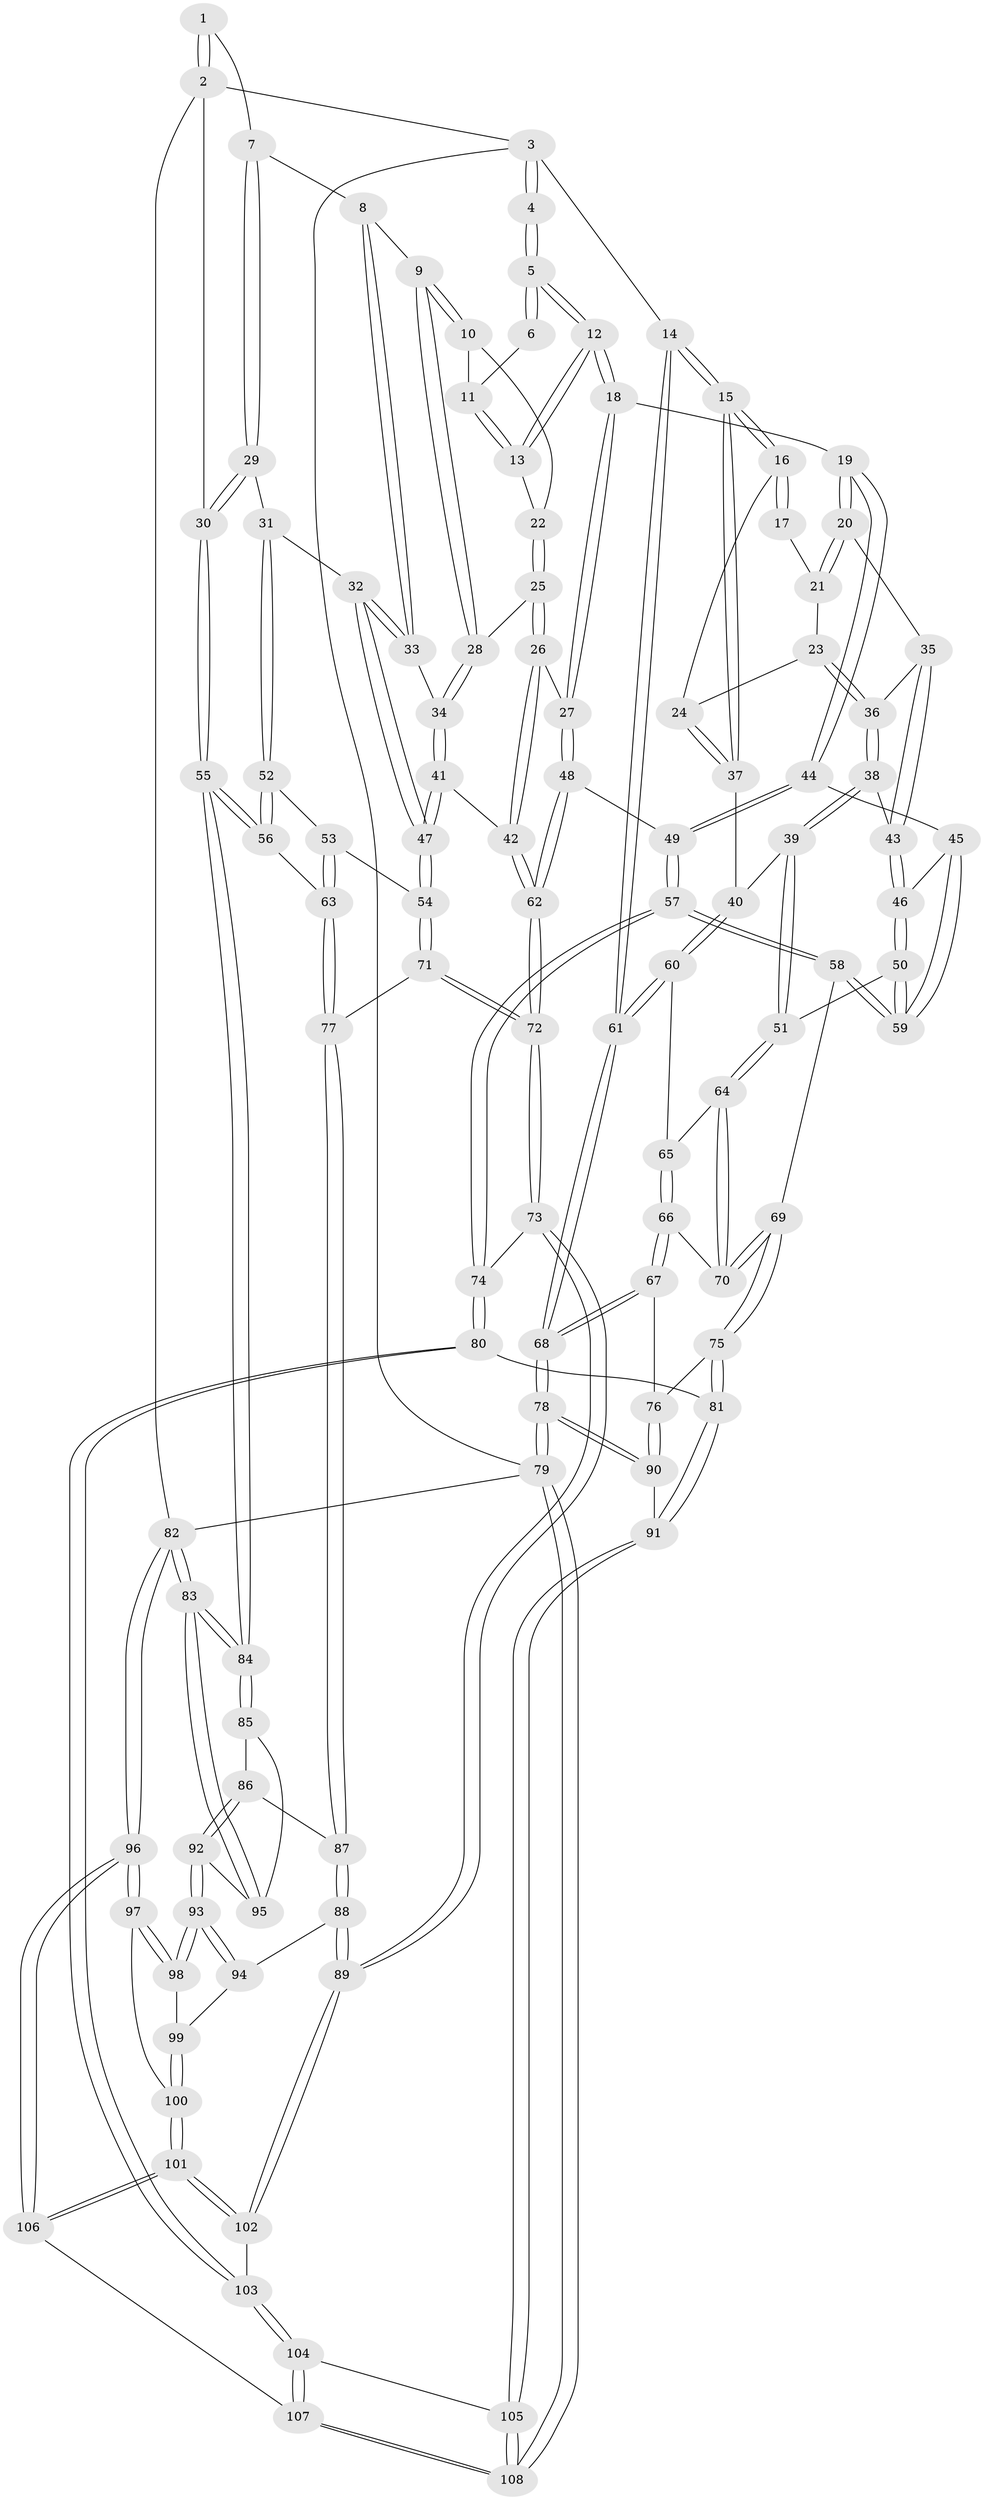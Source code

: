 // Generated by graph-tools (version 1.1) at 2025/27/03/09/25 03:27:12]
// undirected, 108 vertices, 267 edges
graph export_dot {
graph [start="1"]
  node [color=gray90,style=filled];
  1 [pos="+0.7856030407842127+0"];
  2 [pos="+1+0"];
  3 [pos="+0+0"];
  4 [pos="+0.21217069991976226+0"];
  5 [pos="+0.4136036680839004+0"];
  6 [pos="+0.6834615053038416+0"];
  7 [pos="+0.8239339587851586+0.02875775986834484"];
  8 [pos="+0.7344093522399804+0.08674863842613131"];
  9 [pos="+0.7091417197850641+0.0890591457625543"];
  10 [pos="+0.6623072547781093+0"];
  11 [pos="+0.6642866232067048+0"];
  12 [pos="+0.435270582074816+0.04201527012516626"];
  13 [pos="+0.5744721596263044+0.05276003154076769"];
  14 [pos="+0+0.030089338933540436"];
  15 [pos="+0+0.037410743996336746"];
  16 [pos="+0.0868069629619029+0.07932777122483434"];
  17 [pos="+0.20657912168233356+0"];
  18 [pos="+0.42453158698230004+0.09621066067944019"];
  19 [pos="+0.3646394047410073+0.12593126849204506"];
  20 [pos="+0.26673117759407217+0.10313953984162152"];
  21 [pos="+0.2163303489508163+0.0021098406102831855"];
  22 [pos="+0.612325985365809+0.06798123507840281"];
  23 [pos="+0.1411949180563096+0.10413229380962394"];
  24 [pos="+0.10406001340676385+0.09680419828859646"];
  25 [pos="+0.6313899537875481+0.11164504234028627"];
  26 [pos="+0.5733591600306527+0.19677702036731043"];
  27 [pos="+0.4803155377174581+0.1648406514676297"];
  28 [pos="+0.6935481568370858+0.10230570578361138"];
  29 [pos="+0.8883597762080638+0.10717935834534213"];
  30 [pos="+1+0.16783145090863502"];
  31 [pos="+0.8188454532695818+0.185143587755575"];
  32 [pos="+0.7966310402463115+0.18506195605996079"];
  33 [pos="+0.7673590317781565+0.1579321336202925"];
  34 [pos="+0.7024318294549371+0.16513544721867907"];
  35 [pos="+0.22816479303337805+0.12482031328978978"];
  36 [pos="+0.1601179939679971+0.12041639536426883"];
  37 [pos="+0.07001320744782823+0.19915544349509334"];
  38 [pos="+0.15854318505144574+0.20318770069298345"];
  39 [pos="+0.13836070920199314+0.2532663547917532"];
  40 [pos="+0.08254790136404615+0.2266084681550172"];
  41 [pos="+0.6730521257116352+0.26220830893799213"];
  42 [pos="+0.5967624985469521+0.22662140126953362"];
  43 [pos="+0.22397411202373285+0.17485826739350432"];
  44 [pos="+0.33056368232063593+0.1915531202402536"];
  45 [pos="+0.3299387089932106+0.19208959473964227"];
  46 [pos="+0.25358759145601906+0.22277333653302064"];
  47 [pos="+0.677288315680788+0.26624472043271846"];
  48 [pos="+0.4483009043233078+0.2689542194491344"];
  49 [pos="+0.394897857593637+0.318755721713402"];
  50 [pos="+0.220501413668002+0.2685860704218099"];
  51 [pos="+0.14973772650308112+0.27078564024875673"];
  52 [pos="+0.8409202739983401+0.2546622992678301"];
  53 [pos="+0.8181126636499625+0.2854942885818458"];
  54 [pos="+0.7074228245057982+0.3374039208579997"];
  55 [pos="+1+0.30807276645755743"];
  56 [pos="+1+0.31143979823041634"];
  57 [pos="+0.36494019640705616+0.3857579262486159"];
  58 [pos="+0.3032070314221396+0.3554568477687059"];
  59 [pos="+0.29486121700405316+0.33994669846619313"];
  60 [pos="+0+0.2837371625998145"];
  61 [pos="+0+0.3361022483521628"];
  62 [pos="+0.5298514501450236+0.3387646435186683"];
  63 [pos="+0.9052966116826272+0.40418469289184605"];
  64 [pos="+0.14599930640185507+0.2847669714098312"];
  65 [pos="+0.04577546819345096+0.3137380850548206"];
  66 [pos="+0.07924230677068457+0.3775460941253892"];
  67 [pos="+0.022020786958058487+0.4422951063004215"];
  68 [pos="+0+0.3996781685288894"];
  69 [pos="+0.1943023607756264+0.4036883013502189"];
  70 [pos="+0.1393700869155384+0.34106976233368397"];
  71 [pos="+0.7048588303371746+0.39565649221221805"];
  72 [pos="+0.5315994113473639+0.4883648356431607"];
  73 [pos="+0.49485334982169343+0.5302527859426844"];
  74 [pos="+0.43891386625475104+0.5351589293042014"];
  75 [pos="+0.17529190451917218+0.5215234063963128"];
  76 [pos="+0.09790013397804871+0.5126295168884678"];
  77 [pos="+0.8143645661867892+0.46901457624450266"];
  78 [pos="+0+0.6256059856939403"];
  79 [pos="+0+1"];
  80 [pos="+0.4009408252408546+0.5668422937268771"];
  81 [pos="+0.25385656518090477+0.5885369173538952"];
  82 [pos="+1+1"];
  83 [pos="+1+1"];
  84 [pos="+1+0.4652192607959718"];
  85 [pos="+0.9134399045811742+0.5576397116509736"];
  86 [pos="+0.8249096310216587+0.5280349524578128"];
  87 [pos="+0.8206479390889388+0.5241573856562953"];
  88 [pos="+0.7145193767891743+0.6247903136809532"];
  89 [pos="+0.6046992339335422+0.6340899196113768"];
  90 [pos="+0.02098955124913653+0.6276040988911783"];
  91 [pos="+0.14630515055475082+0.7667601638250757"];
  92 [pos="+0.8578127809853181+0.6406600531986548"];
  93 [pos="+0.8467447429032184+0.6948197133405163"];
  94 [pos="+0.7274843093488848+0.6412354112803529"];
  95 [pos="+0.9554097062265903+0.6449576248701543"];
  96 [pos="+1+1"];
  97 [pos="+0.8743644291250344+0.7685445515090215"];
  98 [pos="+0.8483220659823224+0.7002409365171128"];
  99 [pos="+0.7484291146809443+0.7057549537613067"];
  100 [pos="+0.7541490475598074+0.736979903178394"];
  101 [pos="+0.6499937527334831+0.8394751853475132"];
  102 [pos="+0.61136134154826+0.7647643485729546"];
  103 [pos="+0.4035786075717041+0.7925893367592374"];
  104 [pos="+0.39375509513879337+0.8165809973430349"];
  105 [pos="+0.13026946142389448+0.9400876327894695"];
  106 [pos="+0.69247562760662+1"];
  107 [pos="+0.6348380734860173+1"];
  108 [pos="+0+1"];
  1 -- 2;
  1 -- 2;
  1 -- 7;
  2 -- 3;
  2 -- 30;
  2 -- 82;
  3 -- 4;
  3 -- 4;
  3 -- 14;
  3 -- 79;
  4 -- 5;
  4 -- 5;
  5 -- 6;
  5 -- 6;
  5 -- 12;
  5 -- 12;
  6 -- 11;
  7 -- 8;
  7 -- 29;
  7 -- 29;
  8 -- 9;
  8 -- 33;
  8 -- 33;
  9 -- 10;
  9 -- 10;
  9 -- 28;
  9 -- 28;
  10 -- 11;
  10 -- 22;
  11 -- 13;
  11 -- 13;
  12 -- 13;
  12 -- 13;
  12 -- 18;
  12 -- 18;
  13 -- 22;
  14 -- 15;
  14 -- 15;
  14 -- 61;
  14 -- 61;
  15 -- 16;
  15 -- 16;
  15 -- 37;
  15 -- 37;
  16 -- 17;
  16 -- 17;
  16 -- 24;
  17 -- 21;
  18 -- 19;
  18 -- 27;
  18 -- 27;
  19 -- 20;
  19 -- 20;
  19 -- 44;
  19 -- 44;
  20 -- 21;
  20 -- 21;
  20 -- 35;
  21 -- 23;
  22 -- 25;
  22 -- 25;
  23 -- 24;
  23 -- 36;
  23 -- 36;
  24 -- 37;
  24 -- 37;
  25 -- 26;
  25 -- 26;
  25 -- 28;
  26 -- 27;
  26 -- 42;
  26 -- 42;
  27 -- 48;
  27 -- 48;
  28 -- 34;
  28 -- 34;
  29 -- 30;
  29 -- 30;
  29 -- 31;
  30 -- 55;
  30 -- 55;
  31 -- 32;
  31 -- 52;
  31 -- 52;
  32 -- 33;
  32 -- 33;
  32 -- 47;
  32 -- 47;
  33 -- 34;
  34 -- 41;
  34 -- 41;
  35 -- 36;
  35 -- 43;
  35 -- 43;
  36 -- 38;
  36 -- 38;
  37 -- 40;
  38 -- 39;
  38 -- 39;
  38 -- 43;
  39 -- 40;
  39 -- 51;
  39 -- 51;
  40 -- 60;
  40 -- 60;
  41 -- 42;
  41 -- 47;
  41 -- 47;
  42 -- 62;
  42 -- 62;
  43 -- 46;
  43 -- 46;
  44 -- 45;
  44 -- 49;
  44 -- 49;
  45 -- 46;
  45 -- 59;
  45 -- 59;
  46 -- 50;
  46 -- 50;
  47 -- 54;
  47 -- 54;
  48 -- 49;
  48 -- 62;
  48 -- 62;
  49 -- 57;
  49 -- 57;
  50 -- 51;
  50 -- 59;
  50 -- 59;
  51 -- 64;
  51 -- 64;
  52 -- 53;
  52 -- 56;
  52 -- 56;
  53 -- 54;
  53 -- 63;
  53 -- 63;
  54 -- 71;
  54 -- 71;
  55 -- 56;
  55 -- 56;
  55 -- 84;
  55 -- 84;
  56 -- 63;
  57 -- 58;
  57 -- 58;
  57 -- 74;
  57 -- 74;
  58 -- 59;
  58 -- 59;
  58 -- 69;
  60 -- 61;
  60 -- 61;
  60 -- 65;
  61 -- 68;
  61 -- 68;
  62 -- 72;
  62 -- 72;
  63 -- 77;
  63 -- 77;
  64 -- 65;
  64 -- 70;
  64 -- 70;
  65 -- 66;
  65 -- 66;
  66 -- 67;
  66 -- 67;
  66 -- 70;
  67 -- 68;
  67 -- 68;
  67 -- 76;
  68 -- 78;
  68 -- 78;
  69 -- 70;
  69 -- 70;
  69 -- 75;
  69 -- 75;
  71 -- 72;
  71 -- 72;
  71 -- 77;
  72 -- 73;
  72 -- 73;
  73 -- 74;
  73 -- 89;
  73 -- 89;
  74 -- 80;
  74 -- 80;
  75 -- 76;
  75 -- 81;
  75 -- 81;
  76 -- 90;
  76 -- 90;
  77 -- 87;
  77 -- 87;
  78 -- 79;
  78 -- 79;
  78 -- 90;
  78 -- 90;
  79 -- 108;
  79 -- 108;
  79 -- 82;
  80 -- 81;
  80 -- 103;
  80 -- 103;
  81 -- 91;
  81 -- 91;
  82 -- 83;
  82 -- 83;
  82 -- 96;
  82 -- 96;
  83 -- 84;
  83 -- 84;
  83 -- 95;
  83 -- 95;
  84 -- 85;
  84 -- 85;
  85 -- 86;
  85 -- 95;
  86 -- 87;
  86 -- 92;
  86 -- 92;
  87 -- 88;
  87 -- 88;
  88 -- 89;
  88 -- 89;
  88 -- 94;
  89 -- 102;
  89 -- 102;
  90 -- 91;
  91 -- 105;
  91 -- 105;
  92 -- 93;
  92 -- 93;
  92 -- 95;
  93 -- 94;
  93 -- 94;
  93 -- 98;
  93 -- 98;
  94 -- 99;
  96 -- 97;
  96 -- 97;
  96 -- 106;
  96 -- 106;
  97 -- 98;
  97 -- 98;
  97 -- 100;
  98 -- 99;
  99 -- 100;
  99 -- 100;
  100 -- 101;
  100 -- 101;
  101 -- 102;
  101 -- 102;
  101 -- 106;
  101 -- 106;
  102 -- 103;
  103 -- 104;
  103 -- 104;
  104 -- 105;
  104 -- 107;
  104 -- 107;
  105 -- 108;
  105 -- 108;
  106 -- 107;
  107 -- 108;
  107 -- 108;
}
